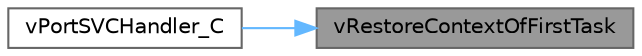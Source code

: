 digraph "vRestoreContextOfFirstTask"
{
 // LATEX_PDF_SIZE
  bgcolor="transparent";
  edge [fontname=Helvetica,fontsize=10,labelfontname=Helvetica,labelfontsize=10];
  node [fontname=Helvetica,fontsize=10,shape=box,height=0.2,width=0.4];
  rankdir="RL";
  Node1 [id="Node000001",label="vRestoreContextOfFirstTask",height=0.2,width=0.4,color="gray40", fillcolor="grey60", style="filled", fontcolor="black",tooltip="Restore the context of the first task so that the first task starts executing."];
  Node1 -> Node2 [id="edge1_Node000001_Node000002",dir="back",color="steelblue1",style="solid",tooltip=" "];
  Node2 [id="Node000002",label="vPortSVCHandler_C",height=0.2,width=0.4,color="grey40", fillcolor="white", style="filled",URL="$_a_r_mv8_m_2non__secure_2port_8c.html#a65bf4c0ff0c46096b4213149780b6b93",tooltip=" "];
}
